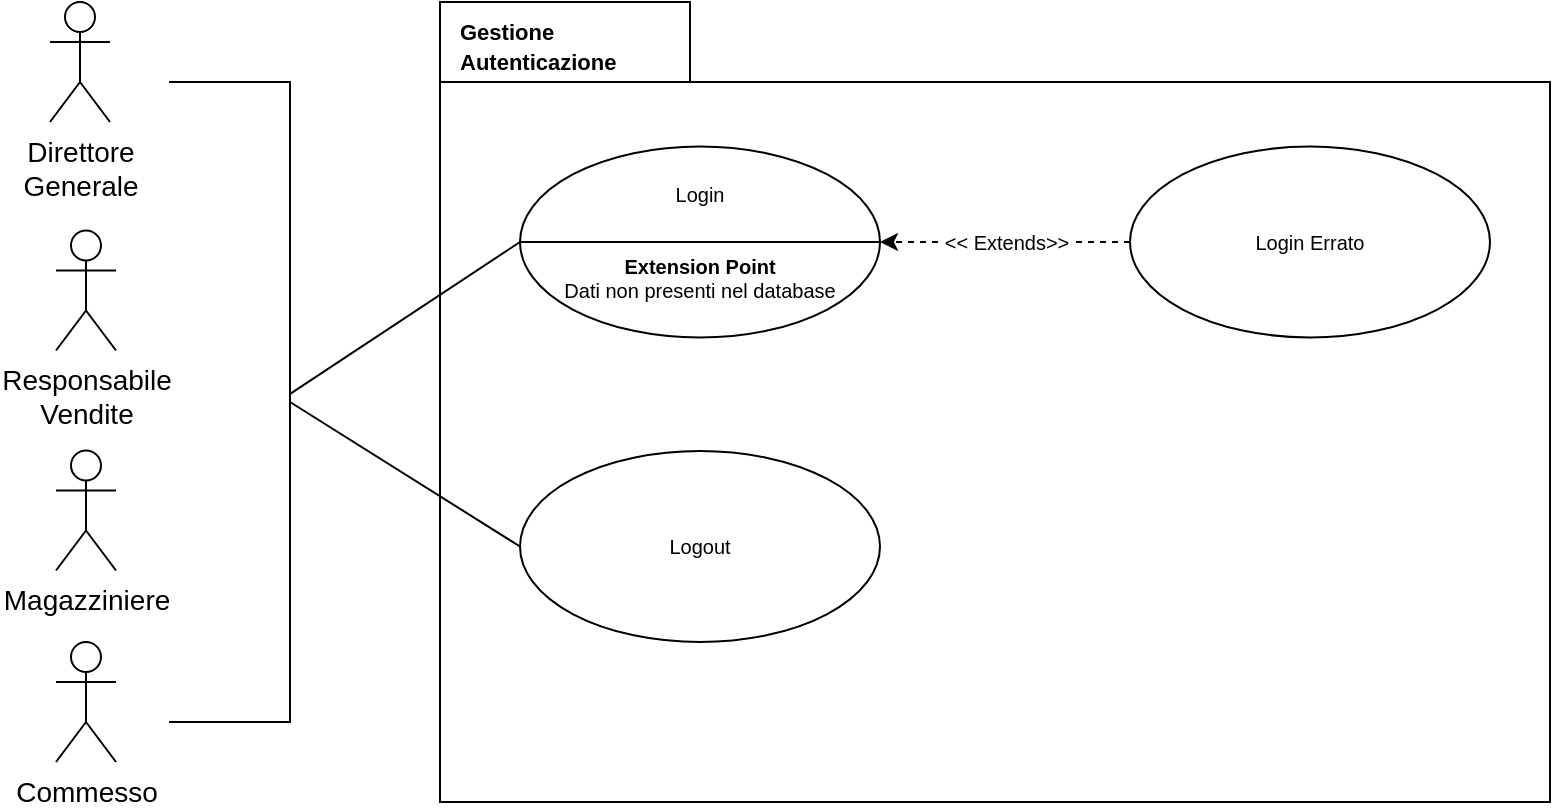 <mxfile version="13.10.8" type="github">
  <diagram id="Xdkkkd2Dyh8ycstT_zgM" name="Page-1">
    <mxGraphModel dx="601" dy="645" grid="1" gridSize="10" guides="1" tooltips="1" connect="1" arrows="1" fold="1" page="1" pageScale="1" pageWidth="827" pageHeight="1169" math="0" shadow="0">
      <root>
        <mxCell id="0" />
        <mxCell id="1" parent="0" />
        <mxCell id="K9cbxWLo2NWYUeQIY9LO-1" value="" style="shape=folder;fontStyle=1;spacingTop=10;tabWidth=125;tabHeight=40;tabPosition=left;html=1;fontSize=10;" vertex="1" parent="1">
          <mxGeometry x="235" y="60" width="555" height="400" as="geometry" />
        </mxCell>
        <mxCell id="K9cbxWLo2NWYUeQIY9LO-2" value="&lt;div&gt;&lt;font style=&quot;font-size: 14px&quot;&gt;Direttore&lt;/font&gt;&lt;/div&gt;&lt;div&gt;&lt;font style=&quot;font-size: 14px&quot;&gt;Generale&lt;br&gt;&lt;/font&gt;&lt;/div&gt;" style="shape=umlActor;verticalLabelPosition=bottom;verticalAlign=top;html=1;outlineConnect=0;" vertex="1" parent="1">
          <mxGeometry x="40" y="60" width="30" height="60" as="geometry" />
        </mxCell>
        <mxCell id="K9cbxWLo2NWYUeQIY9LO-3" value="&lt;div&gt;&lt;font style=&quot;font-size: 14px&quot;&gt;Responsabile&lt;/font&gt;&lt;/div&gt;&lt;div&gt;&lt;font style=&quot;font-size: 14px&quot;&gt;Vendite&lt;br&gt;&lt;/font&gt;&lt;/div&gt;" style="shape=umlActor;verticalLabelPosition=bottom;verticalAlign=top;html=1;outlineConnect=0;" vertex="1" parent="1">
          <mxGeometry x="43" y="174.25" width="30" height="60" as="geometry" />
        </mxCell>
        <mxCell id="K9cbxWLo2NWYUeQIY9LO-4" value="&lt;font style=&quot;font-size: 14px&quot;&gt;Magazziniere&lt;/font&gt;" style="shape=umlActor;verticalLabelPosition=bottom;verticalAlign=top;html=1;outlineConnect=0;" vertex="1" parent="1">
          <mxGeometry x="43" y="284.25" width="30" height="60" as="geometry" />
        </mxCell>
        <mxCell id="K9cbxWLo2NWYUeQIY9LO-5" value="&lt;font style=&quot;font-size: 14px&quot;&gt;Commesso&lt;/font&gt;" style="shape=umlActor;verticalLabelPosition=bottom;verticalAlign=top;html=1;outlineConnect=0;" vertex="1" parent="1">
          <mxGeometry x="43" y="380" width="30" height="60" as="geometry" />
        </mxCell>
        <mxCell id="K9cbxWLo2NWYUeQIY9LO-6" value="" style="shape=partialRectangle;whiteSpace=wrap;html=1;bottom=1;right=1;left=1;top=0;fillColor=none;routingCenterX=-0.5;rotation=-90;" vertex="1" parent="1">
          <mxGeometry x="-30" y="230" width="320" height="60" as="geometry" />
        </mxCell>
        <mxCell id="K9cbxWLo2NWYUeQIY9LO-7" value="&lt;div&gt;&lt;font style=&quot;font-size: 11px&quot;&gt;&lt;b&gt;Gestione Autenticazione&lt;/b&gt;&lt;/font&gt;&lt;/div&gt;" style="text;html=1;strokeColor=none;fillColor=none;align=left;verticalAlign=middle;whiteSpace=wrap;rounded=0;" vertex="1" parent="1">
          <mxGeometry x="242.5" y="67" width="107.5" height="30" as="geometry" />
        </mxCell>
        <mxCell id="K9cbxWLo2NWYUeQIY9LO-8" value="" style="endArrow=none;html=1;entryX=0;entryY=0.5;entryDx=0;entryDy=0;exitX=0.512;exitY=0.995;exitDx=0;exitDy=0;exitPerimeter=0;" edge="1" parent="1" source="K9cbxWLo2NWYUeQIY9LO-6" target="K9cbxWLo2NWYUeQIY9LO-10">
          <mxGeometry width="50" height="50" relative="1" as="geometry">
            <mxPoint x="240" y="310" as="sourcePoint" />
            <mxPoint x="275" y="195" as="targetPoint" />
          </mxGeometry>
        </mxCell>
        <mxCell id="K9cbxWLo2NWYUeQIY9LO-9" value="" style="endArrow=none;html=1;exitX=0.5;exitY=1;exitDx=0;exitDy=0;entryX=0;entryY=0.5;entryDx=0;entryDy=0;" edge="1" parent="1" source="K9cbxWLo2NWYUeQIY9LO-6" target="K9cbxWLo2NWYUeQIY9LO-14">
          <mxGeometry width="50" height="50" relative="1" as="geometry">
            <mxPoint x="300" y="290" as="sourcePoint" />
            <mxPoint x="275" y="330" as="targetPoint" />
          </mxGeometry>
        </mxCell>
        <mxCell id="K9cbxWLo2NWYUeQIY9LO-10" value="Login&lt;br&gt;&lt;br&gt;&lt;br&gt;&lt;b&gt;Extension Point&lt;br&gt;&lt;/b&gt;Dati non presenti nel database" style="ellipse;whiteSpace=wrap;html=1;fontSize=10;" vertex="1" parent="1">
          <mxGeometry x="275" y="132.25" width="180" height="95.5" as="geometry" />
        </mxCell>
        <mxCell id="K9cbxWLo2NWYUeQIY9LO-11" value="" style="endArrow=none;html=1;fontSize=10;exitX=0;exitY=0.5;exitDx=0;exitDy=0;entryX=1;entryY=0.5;entryDx=0;entryDy=0;" edge="1" parent="1" source="K9cbxWLo2NWYUeQIY9LO-10" target="K9cbxWLo2NWYUeQIY9LO-10">
          <mxGeometry width="50" height="50" relative="1" as="geometry">
            <mxPoint x="520" y="310" as="sourcePoint" />
            <mxPoint x="456" y="189" as="targetPoint" />
          </mxGeometry>
        </mxCell>
        <mxCell id="K9cbxWLo2NWYUeQIY9LO-12" value="Login Errato" style="ellipse;whiteSpace=wrap;html=1;fontSize=10;" vertex="1" parent="1">
          <mxGeometry x="580" y="132.25" width="180" height="95.5" as="geometry" />
        </mxCell>
        <mxCell id="K9cbxWLo2NWYUeQIY9LO-13" value="&amp;lt;&amp;lt; Extends&amp;gt;&amp;gt;" style="endArrow=classic;html=1;fontSize=10;entryX=1;entryY=0.5;entryDx=0;entryDy=0;exitX=0;exitY=0.5;exitDx=0;exitDy=0;dashed=1;" edge="1" parent="1" source="K9cbxWLo2NWYUeQIY9LO-12" target="K9cbxWLo2NWYUeQIY9LO-10">
          <mxGeometry width="50" height="50" relative="1" as="geometry">
            <mxPoint x="490" y="360" as="sourcePoint" />
            <mxPoint x="540" y="310" as="targetPoint" />
          </mxGeometry>
        </mxCell>
        <mxCell id="K9cbxWLo2NWYUeQIY9LO-14" value="Logout" style="ellipse;whiteSpace=wrap;html=1;fontSize=10;" vertex="1" parent="1">
          <mxGeometry x="275" y="284.5" width="180" height="95.5" as="geometry" />
        </mxCell>
      </root>
    </mxGraphModel>
  </diagram>
</mxfile>
